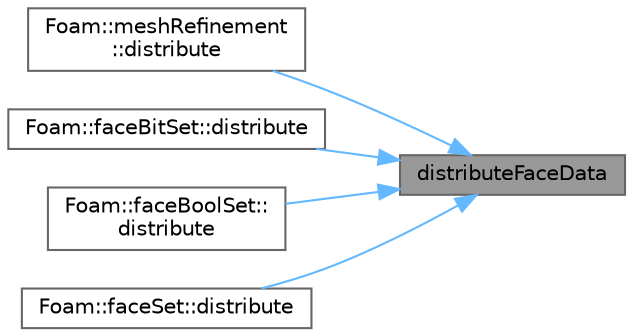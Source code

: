 digraph "distributeFaceData"
{
 // LATEX_PDF_SIZE
  bgcolor="transparent";
  edge [fontname=Helvetica,fontsize=10,labelfontname=Helvetica,labelfontsize=10];
  node [fontname=Helvetica,fontsize=10,shape=box,height=0.2,width=0.4];
  rankdir="RL";
  Node1 [id="Node000001",label="distributeFaceData",height=0.2,width=0.4,color="gray40", fillcolor="grey60", style="filled", fontcolor="black",tooltip=" "];
  Node1 -> Node2 [id="edge1_Node000001_Node000002",dir="back",color="steelblue1",style="solid",tooltip=" "];
  Node2 [id="Node000002",label="Foam::meshRefinement\l::distribute",height=0.2,width=0.4,color="grey40", fillcolor="white", style="filled",URL="$classFoam_1_1meshRefinement.html#a6be2dc3eb1d541aeb83ee0a2adcc0556",tooltip=" "];
  Node1 -> Node3 [id="edge2_Node000001_Node000003",dir="back",color="steelblue1",style="solid",tooltip=" "];
  Node3 [id="Node000003",label="Foam::faceBitSet::distribute",height=0.2,width=0.4,color="grey40", fillcolor="white", style="filled",URL="$classFoam_1_1faceBitSet.html#a6a8c541c98cf00b5b2ff4746c95084fb",tooltip=" "];
  Node1 -> Node4 [id="edge3_Node000001_Node000004",dir="back",color="steelblue1",style="solid",tooltip=" "];
  Node4 [id="Node000004",label="Foam::faceBoolSet::\ldistribute",height=0.2,width=0.4,color="grey40", fillcolor="white", style="filled",URL="$classFoam_1_1faceBoolSet.html#a6a8c541c98cf00b5b2ff4746c95084fb",tooltip=" "];
  Node1 -> Node5 [id="edge4_Node000001_Node000005",dir="back",color="steelblue1",style="solid",tooltip=" "];
  Node5 [id="Node000005",label="Foam::faceSet::distribute",height=0.2,width=0.4,color="grey40", fillcolor="white", style="filled",URL="$classFoam_1_1faceSet.html#a6a8c541c98cf00b5b2ff4746c95084fb",tooltip=" "];
}
